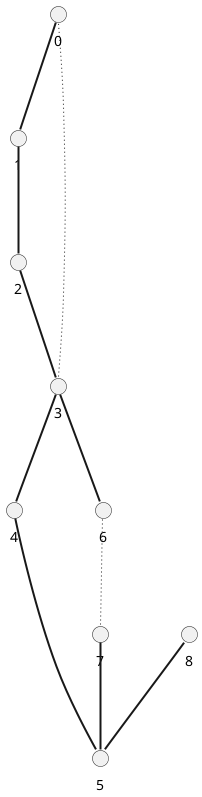 @startuml
circle "0" as node0
circle "1" as node1
circle "2" as node2
circle "3" as node3
circle "4" as node4
circle "5" as node5
circle "6" as node6
circle "7" as node7
circle "8" as node8
node0-[bold]-node1
node1-[bold]-node2
node2-[bold]-node3
node3-[dotted]-node0
node3-[bold]-node4
node3-[bold]-node6
node4-[bold]-node5
node7-[bold]-node5
node6-[dotted]-node7
node8-[bold]-node5
@enduml
